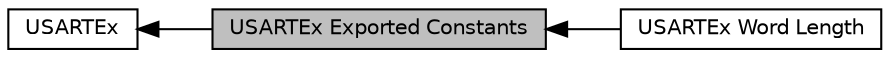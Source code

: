 digraph "USARTEx Exported Constants"
{
  edge [fontname="Helvetica",fontsize="10",labelfontname="Helvetica",labelfontsize="10"];
  node [fontname="Helvetica",fontsize="10",shape=record];
  rankdir=LR;
  Node1 [label="USARTEx",height=0.2,width=0.4,color="black", fillcolor="white", style="filled",URL="$group___u_s_a_r_t_ex.html"];
  Node2 [label="USARTEx Word Length",height=0.2,width=0.4,color="black", fillcolor="white", style="filled",URL="$group___u_s_a_r_t_ex___word___length.html"];
  Node0 [label="USARTEx Exported Constants",height=0.2,width=0.4,color="black", fillcolor="grey75", style="filled", fontcolor="black"];
  Node1->Node0 [shape=plaintext, dir="back", style="solid"];
  Node0->Node2 [shape=plaintext, dir="back", style="solid"];
}
